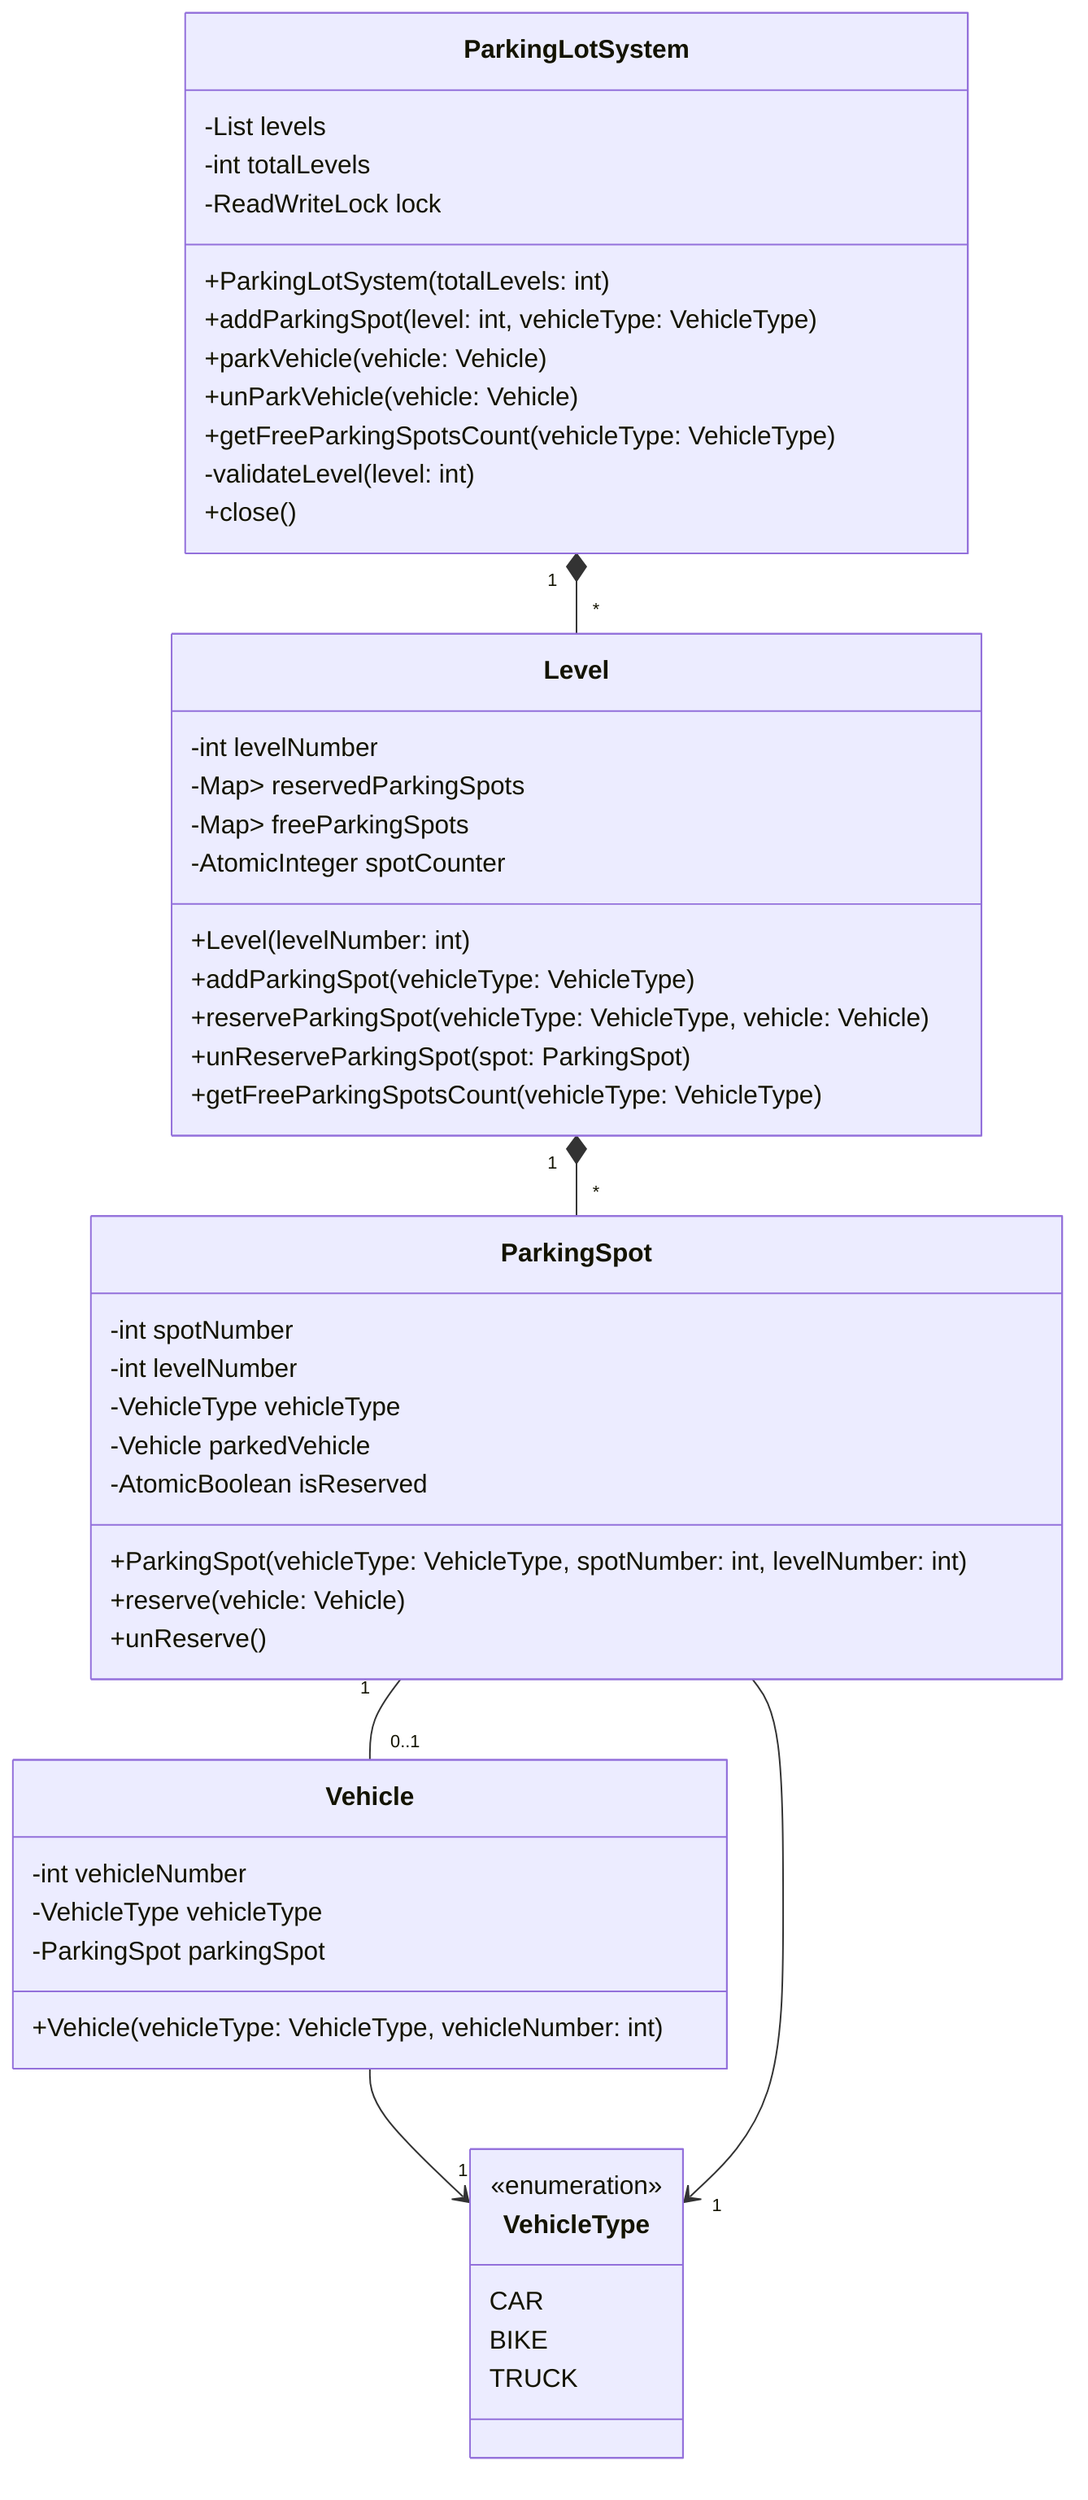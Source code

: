 classDiagram
class ParkingLotSystem {
-List<Level> levels
-int totalLevels
-ReadWriteLock lock
+ParkingLotSystem(totalLevels: int)
+addParkingSpot(level: int, vehicleType: VehicleType)
+parkVehicle(vehicle: Vehicle)
+unParkVehicle(vehicle: Vehicle)
+getFreeParkingSpotsCount(vehicleType: VehicleType)
-validateLevel(level: int)
+close()
}

class Level {
-int levelNumber
-Map<VehicleType, Set<ParkingSpot>> reservedParkingSpots
-Map<VehicleType, List<ParkingSpot>> freeParkingSpots
-AtomicInteger spotCounter
+Level(levelNumber: int)
+addParkingSpot(vehicleType: VehicleType)
+reserveParkingSpot(vehicleType: VehicleType, vehicle: Vehicle)
+unReserveParkingSpot(spot: ParkingSpot)
+getFreeParkingSpotsCount(vehicleType: VehicleType)
}

class ParkingSpot {
-int spotNumber
-int levelNumber
-VehicleType vehicleType
-Vehicle parkedVehicle
-AtomicBoolean isReserved
+ParkingSpot(vehicleType: VehicleType, spotNumber: int, levelNumber: int)
+reserve(vehicle: Vehicle)
+unReserve()
}

class Vehicle {
-int vehicleNumber
-VehicleType vehicleType
-ParkingSpot parkingSpot
+Vehicle(vehicleType: VehicleType, vehicleNumber: int)
}

class VehicleType {
<<enumeration>>
CAR
BIKE
TRUCK
    }

ParkingLotSystem "1" *-- "*" Level
Level "1" *-- "*" ParkingSpot
ParkingSpot "1" -- "0..1" Vehicle
Vehicle --> "1" VehicleType
ParkingSpot --> "1" VehicleType